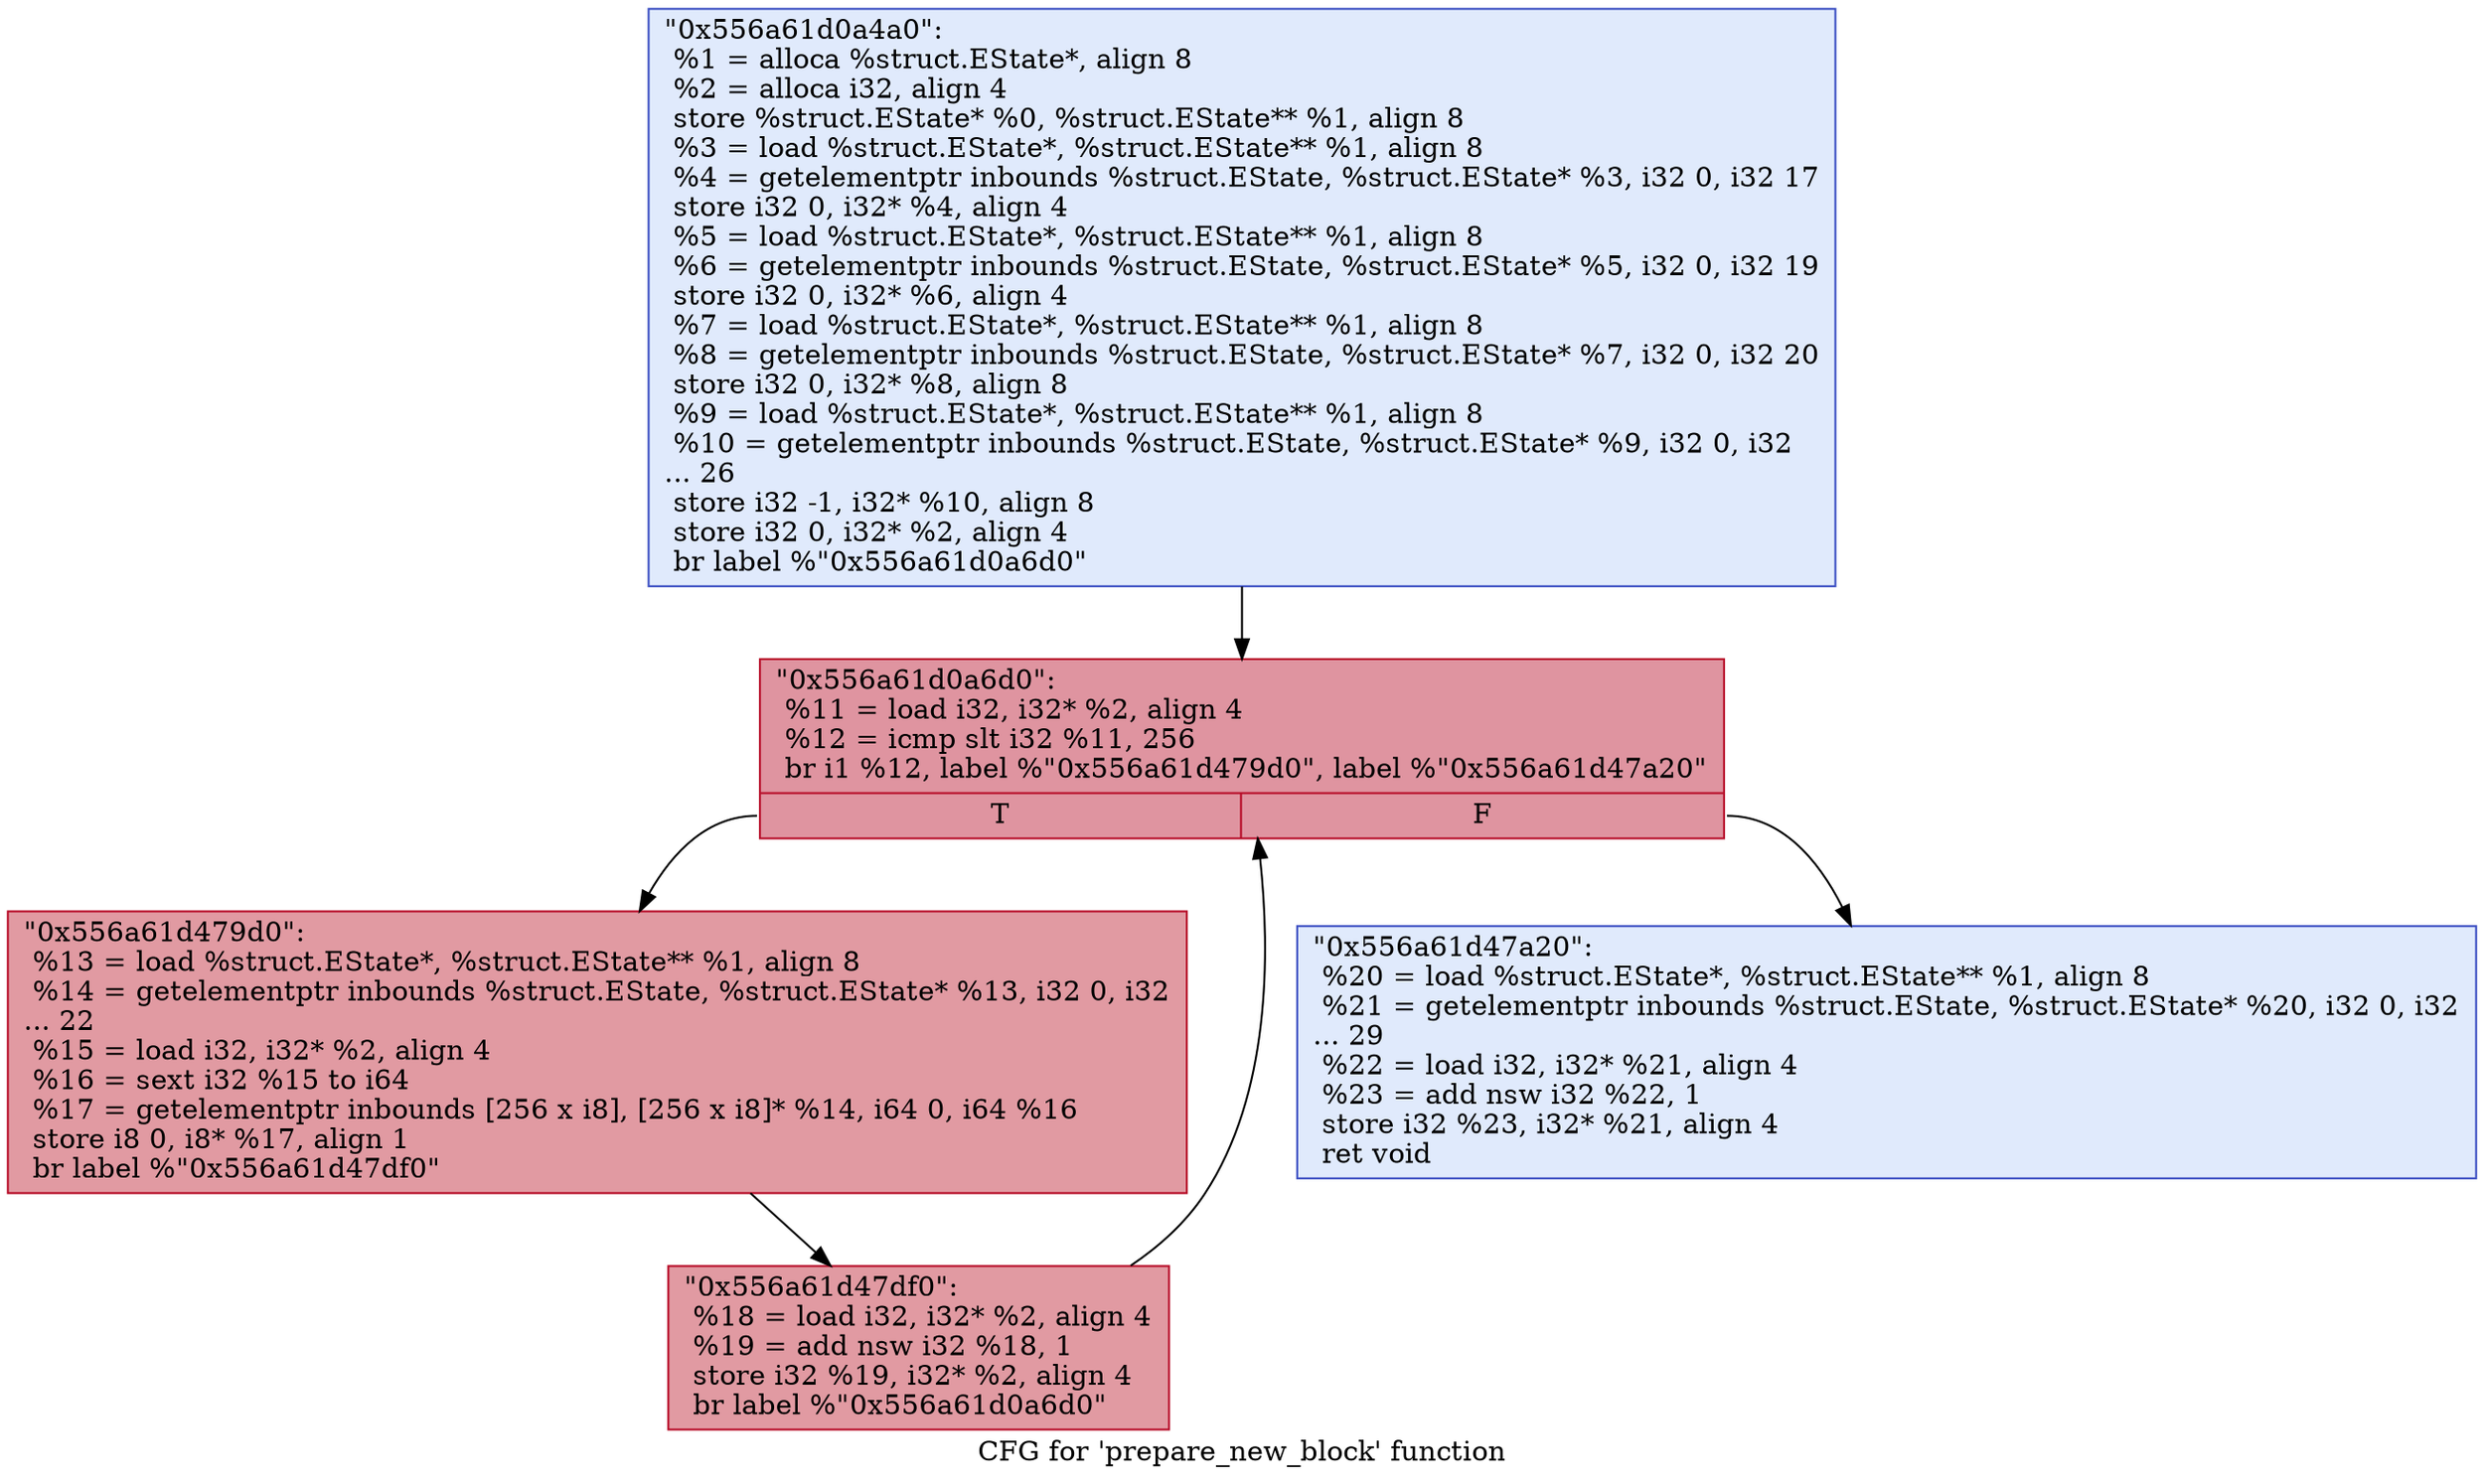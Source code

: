 digraph "CFG for 'prepare_new_block' function" {
	label="CFG for 'prepare_new_block' function";

	Node0x556a61d0a4a0 [shape=record,color="#3d50c3ff", style=filled, fillcolor="#b9d0f970",label="{\"0x556a61d0a4a0\":\l  %1 = alloca %struct.EState*, align 8\l  %2 = alloca i32, align 4\l  store %struct.EState* %0, %struct.EState** %1, align 8\l  %3 = load %struct.EState*, %struct.EState** %1, align 8\l  %4 = getelementptr inbounds %struct.EState, %struct.EState* %3, i32 0, i32 17\l  store i32 0, i32* %4, align 4\l  %5 = load %struct.EState*, %struct.EState** %1, align 8\l  %6 = getelementptr inbounds %struct.EState, %struct.EState* %5, i32 0, i32 19\l  store i32 0, i32* %6, align 4\l  %7 = load %struct.EState*, %struct.EState** %1, align 8\l  %8 = getelementptr inbounds %struct.EState, %struct.EState* %7, i32 0, i32 20\l  store i32 0, i32* %8, align 8\l  %9 = load %struct.EState*, %struct.EState** %1, align 8\l  %10 = getelementptr inbounds %struct.EState, %struct.EState* %9, i32 0, i32\l... 26\l  store i32 -1, i32* %10, align 8\l  store i32 0, i32* %2, align 4\l  br label %\"0x556a61d0a6d0\"\l}"];
	Node0x556a61d0a4a0 -> Node0x556a61d0a6d0;
	Node0x556a61d0a6d0 [shape=record,color="#b70d28ff", style=filled, fillcolor="#b70d2870",label="{\"0x556a61d0a6d0\":                                 \l  %11 = load i32, i32* %2, align 4\l  %12 = icmp slt i32 %11, 256\l  br i1 %12, label %\"0x556a61d479d0\", label %\"0x556a61d47a20\"\l|{<s0>T|<s1>F}}"];
	Node0x556a61d0a6d0:s0 -> Node0x556a61d479d0;
	Node0x556a61d0a6d0:s1 -> Node0x556a61d47a20;
	Node0x556a61d479d0 [shape=record,color="#b70d28ff", style=filled, fillcolor="#bb1b2c70",label="{\"0x556a61d479d0\":                                 \l  %13 = load %struct.EState*, %struct.EState** %1, align 8\l  %14 = getelementptr inbounds %struct.EState, %struct.EState* %13, i32 0, i32\l... 22\l  %15 = load i32, i32* %2, align 4\l  %16 = sext i32 %15 to i64\l  %17 = getelementptr inbounds [256 x i8], [256 x i8]* %14, i64 0, i64 %16\l  store i8 0, i8* %17, align 1\l  br label %\"0x556a61d47df0\"\l}"];
	Node0x556a61d479d0 -> Node0x556a61d47df0;
	Node0x556a61d47df0 [shape=record,color="#b70d28ff", style=filled, fillcolor="#bb1b2c70",label="{\"0x556a61d47df0\":                                 \l  %18 = load i32, i32* %2, align 4\l  %19 = add nsw i32 %18, 1\l  store i32 %19, i32* %2, align 4\l  br label %\"0x556a61d0a6d0\"\l}"];
	Node0x556a61d47df0 -> Node0x556a61d0a6d0;
	Node0x556a61d47a20 [shape=record,color="#3d50c3ff", style=filled, fillcolor="#b9d0f970",label="{\"0x556a61d47a20\":                                 \l  %20 = load %struct.EState*, %struct.EState** %1, align 8\l  %21 = getelementptr inbounds %struct.EState, %struct.EState* %20, i32 0, i32\l... 29\l  %22 = load i32, i32* %21, align 4\l  %23 = add nsw i32 %22, 1\l  store i32 %23, i32* %21, align 4\l  ret void\l}"];
}
